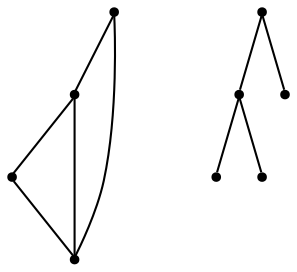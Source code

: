 graph {
  node [shape=point,comment="{\"directed\":false,\"doi\":\"10.4230/LIPIcs.GD.2024.30\",\"figure\":\"2 (4)\"}"]

  v0 [pos="1569.986519829997,1409.8336246374647"]
  v1 [pos="1569.986519829997,1543.1759031817614"]
  v2 [pos="1436.6164530546594,1543.1925612864404"]
  v3 [pos="1503.3475298041567,1443.1681451944276"]
  v4 [pos="1603.3750798856597,1476.5026657513902"]
  v5 [pos="1503.3475298041567,1509.837186308353"]
  v6 [pos="1503.3475298041567,1376.499104080502"]
  v7 [pos="1403.3199797226534,1476.5026657513902"]
  v8 [pos="1436.6164530546594,1409.8336246374647"]

  v0 -- v1 [id="-1",pos="1569.986519829997,1409.8336246374647 1569.986519829997,1543.1759031817614 1569.986519829997,1543.1759031817614 1569.986519829997,1543.1759031817614"]
  v2 -- v8 [id="-2",pos="1436.6164530546594,1543.1925612864404 1436.6164530546594,1409.8336246374647 1436.6164530546594,1409.8336246374647 1436.6164530546594,1409.8336246374647"]
  v8 -- v1 [id="-3",pos="1436.6164530546594,1409.8336246374647 1569.986519829997,1543.1759031817614 1569.986519829997,1543.1759031817614 1569.986519829997,1543.1759031817614"]
  v8 -- v0 [id="-4",pos="1436.6164530546594,1409.8336246374647 1569.986519829997,1409.8336246374647 1569.986519829997,1409.8336246374647 1569.986519829997,1409.8336246374647"]
  v5 -- v3 [id="-5",pos="1503.3475298041567,1509.837186308353 1503.3475298041567,1443.1681451944276 1503.3475298041567,1443.1681451944276 1503.3475298041567,1443.1681451944276"]
  v5 -- v7 [id="-6",pos="1503.3475298041567,1509.837186308353 1403.3199797226534,1476.5026657513902 1403.3199797226534,1476.5026657513902 1403.3199797226534,1476.5026657513902"]
  v3 -- v6 [id="-7",pos="1503.3475298041567,1443.1681451944276 1503.3475298041567,1376.499104080502 1503.3475298041567,1376.499104080502 1503.3475298041567,1376.499104080502"]
  v3 -- v4 [id="-9",pos="1503.3475298041567,1443.1681451944276 1603.3750798856597,1476.5026657513902 1603.3750798856597,1476.5026657513902 1603.3750798856597,1476.5026657513902"]
  v1 -- v2 [id="-10",pos="1569.986519829997,1543.1759031817614 1436.6164530546594,1543.1925612864404 1436.6164530546594,1543.1925612864404 1436.6164530546594,1543.1925612864404"]
}